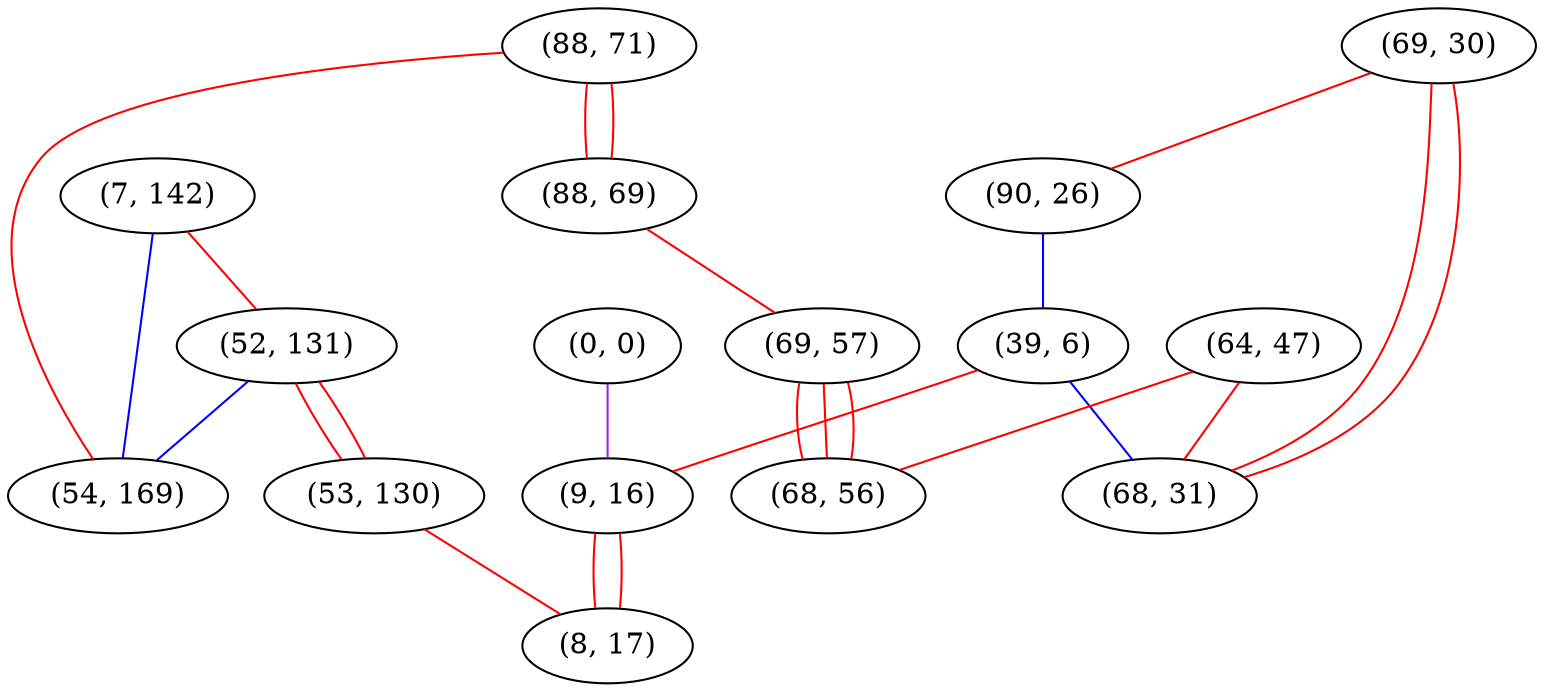 graph "" {
"(69, 30)";
"(7, 142)";
"(0, 0)";
"(88, 71)";
"(52, 131)";
"(90, 26)";
"(88, 69)";
"(39, 6)";
"(53, 130)";
"(54, 169)";
"(69, 57)";
"(9, 16)";
"(64, 47)";
"(68, 56)";
"(8, 17)";
"(68, 31)";
"(69, 30)" -- "(68, 31)"  [color=red, key=0, weight=1];
"(69, 30)" -- "(68, 31)"  [color=red, key=1, weight=1];
"(69, 30)" -- "(90, 26)"  [color=red, key=0, weight=1];
"(7, 142)" -- "(54, 169)"  [color=blue, key=0, weight=3];
"(7, 142)" -- "(52, 131)"  [color=red, key=0, weight=1];
"(0, 0)" -- "(9, 16)"  [color=purple, key=0, weight=4];
"(88, 71)" -- "(54, 169)"  [color=red, key=0, weight=1];
"(88, 71)" -- "(88, 69)"  [color=red, key=0, weight=1];
"(88, 71)" -- "(88, 69)"  [color=red, key=1, weight=1];
"(52, 131)" -- "(53, 130)"  [color=red, key=0, weight=1];
"(52, 131)" -- "(53, 130)"  [color=red, key=1, weight=1];
"(52, 131)" -- "(54, 169)"  [color=blue, key=0, weight=3];
"(90, 26)" -- "(39, 6)"  [color=blue, key=0, weight=3];
"(88, 69)" -- "(69, 57)"  [color=red, key=0, weight=1];
"(39, 6)" -- "(9, 16)"  [color=red, key=0, weight=1];
"(39, 6)" -- "(68, 31)"  [color=blue, key=0, weight=3];
"(53, 130)" -- "(8, 17)"  [color=red, key=0, weight=1];
"(69, 57)" -- "(68, 56)"  [color=red, key=0, weight=1];
"(69, 57)" -- "(68, 56)"  [color=red, key=1, weight=1];
"(69, 57)" -- "(68, 56)"  [color=red, key=2, weight=1];
"(9, 16)" -- "(8, 17)"  [color=red, key=0, weight=1];
"(9, 16)" -- "(8, 17)"  [color=red, key=1, weight=1];
"(64, 47)" -- "(68, 31)"  [color=red, key=0, weight=1];
"(64, 47)" -- "(68, 56)"  [color=red, key=0, weight=1];
}
